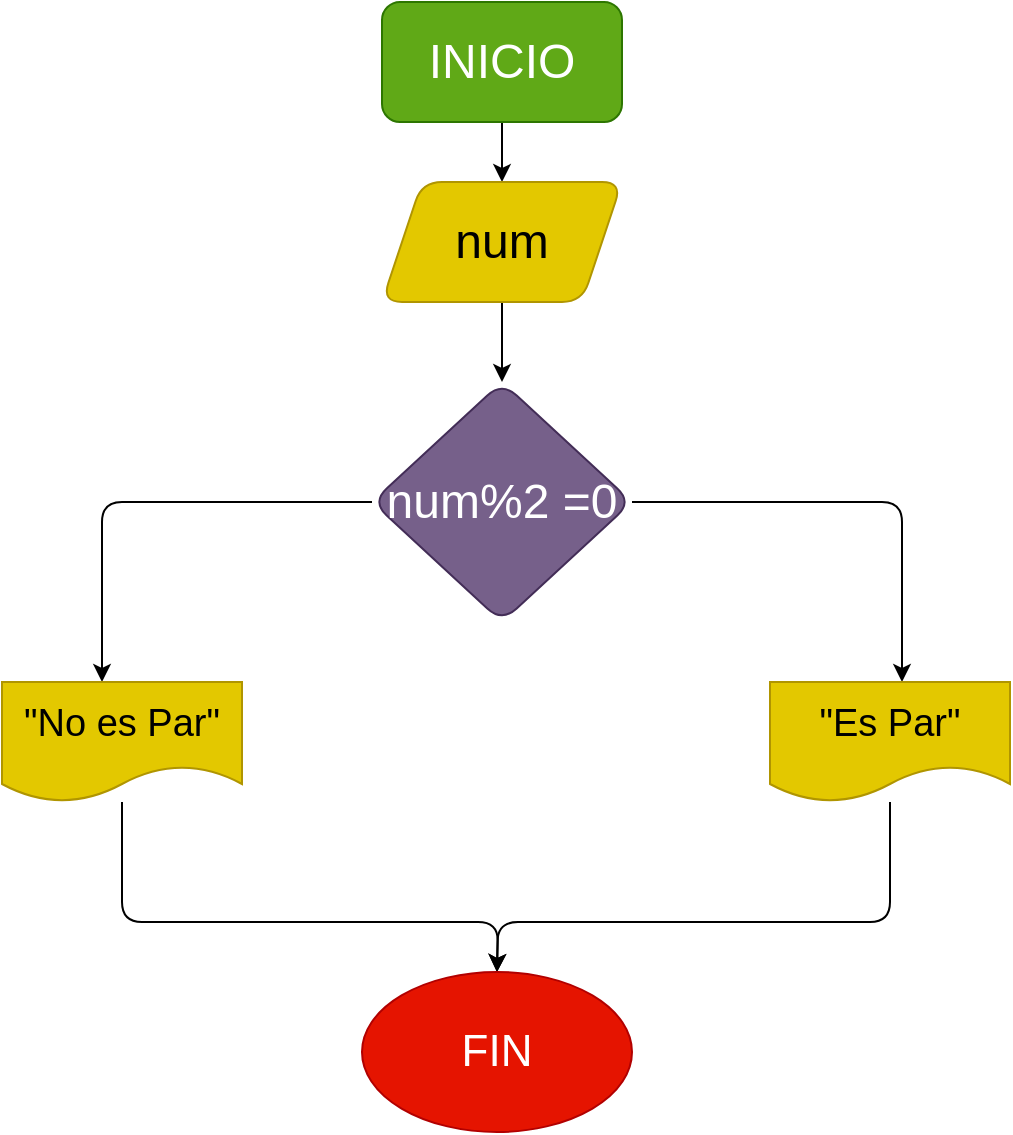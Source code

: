 <mxfile>
    <diagram id="TyMJyrPgx5ggmjXbUpAg" name="Página-1">
        <mxGraphModel dx="596" dy="457" grid="1" gridSize="10" guides="1" tooltips="1" connect="1" arrows="1" fold="1" page="1" pageScale="1" pageWidth="827" pageHeight="1169" math="0" shadow="0">
            <root>
                <mxCell id="0"/>
                <mxCell id="1" parent="0"/>
                <mxCell id="4" value="" style="edgeStyle=none;html=1;fontSize=24;" edge="1" parent="1" source="2" target="3">
                    <mxGeometry relative="1" as="geometry"/>
                </mxCell>
                <mxCell id="2" value="&lt;font style=&quot;font-size: 24px;&quot;&gt;INICIO&lt;/font&gt;" style="rounded=1;whiteSpace=wrap;html=1;fillColor=#60a917;fontColor=#ffffff;strokeColor=#2D7600;" vertex="1" parent="1">
                    <mxGeometry x="220" y="20" width="120" height="60" as="geometry"/>
                </mxCell>
                <mxCell id="6" value="" style="edgeStyle=none;html=1;fontSize=24;" edge="1" parent="1" source="3" target="5">
                    <mxGeometry relative="1" as="geometry"/>
                </mxCell>
                <mxCell id="3" value="&lt;font style=&quot;font-size: 24px;&quot;&gt;num&lt;/font&gt;" style="shape=parallelogram;perimeter=parallelogramPerimeter;whiteSpace=wrap;html=1;fixedSize=1;fillColor=#e3c800;strokeColor=#B09500;fontColor=#000000;rounded=1;" vertex="1" parent="1">
                    <mxGeometry x="220" y="110" width="120" height="60" as="geometry"/>
                </mxCell>
                <mxCell id="7" style="edgeStyle=none;html=1;exitX=0;exitY=0.5;exitDx=0;exitDy=0;fontSize=12;" edge="1" parent="1" source="5">
                    <mxGeometry relative="1" as="geometry">
                        <mxPoint x="80" y="360" as="targetPoint"/>
                        <Array as="points">
                            <mxPoint x="80" y="270"/>
                        </Array>
                    </mxGeometry>
                </mxCell>
                <mxCell id="8" style="edgeStyle=none;html=1;exitX=1;exitY=0.5;exitDx=0;exitDy=0;fontSize=12;" edge="1" parent="1" source="5">
                    <mxGeometry relative="1" as="geometry">
                        <mxPoint x="480" y="360" as="targetPoint"/>
                        <Array as="points">
                            <mxPoint x="480" y="270"/>
                        </Array>
                    </mxGeometry>
                </mxCell>
                <mxCell id="5" value="&lt;font style=&quot;font-size: 24px;&quot;&gt;num%2 =0&lt;/font&gt;" style="rhombus;whiteSpace=wrap;html=1;fillColor=#76608a;strokeColor=#432D57;fontColor=#ffffff;rounded=1;" vertex="1" parent="1">
                    <mxGeometry x="215" y="210" width="130" height="120" as="geometry"/>
                </mxCell>
                <mxCell id="13" style="edgeStyle=none;html=1;fontSize=19;entryX=0.5;entryY=0;entryDx=0;entryDy=0;" edge="1" parent="1" source="9" target="15">
                    <mxGeometry relative="1" as="geometry">
                        <mxPoint x="280" y="480" as="targetPoint"/>
                        <Array as="points">
                            <mxPoint x="90" y="480"/>
                            <mxPoint x="278" y="480"/>
                        </Array>
                    </mxGeometry>
                </mxCell>
                <mxCell id="9" value="&lt;font style=&quot;font-size: 19px;&quot;&gt;&quot;No es Par&quot;&lt;/font&gt;" style="shape=document;whiteSpace=wrap;html=1;boundedLbl=1;fontSize=12;fillColor=#e3c800;fontColor=#000000;strokeColor=#B09500;" vertex="1" parent="1">
                    <mxGeometry x="30" y="360" width="120" height="60" as="geometry"/>
                </mxCell>
                <mxCell id="14" style="edgeStyle=none;html=1;fontSize=19;entryX=0.5;entryY=0;entryDx=0;entryDy=0;" edge="1" parent="1" source="12" target="15">
                    <mxGeometry relative="1" as="geometry">
                        <mxPoint x="280" y="480" as="targetPoint"/>
                        <Array as="points">
                            <mxPoint x="474" y="480"/>
                            <mxPoint x="278" y="480"/>
                        </Array>
                    </mxGeometry>
                </mxCell>
                <mxCell id="12" value="&lt;font style=&quot;font-size: 19px;&quot;&gt;&quot;Es Par&quot;&lt;/font&gt;" style="shape=document;whiteSpace=wrap;html=1;boundedLbl=1;fontSize=12;fillColor=#e3c800;fontColor=#000000;strokeColor=#B09500;" vertex="1" parent="1">
                    <mxGeometry x="414" y="360" width="120" height="60" as="geometry"/>
                </mxCell>
                <mxCell id="15" value="&lt;font style=&quot;font-size: 22px;&quot;&gt;FIN&lt;/font&gt;" style="ellipse;whiteSpace=wrap;html=1;fontSize=19;fillColor=#e51400;fontColor=#ffffff;strokeColor=#B20000;" vertex="1" parent="1">
                    <mxGeometry x="210" y="505" width="135" height="80" as="geometry"/>
                </mxCell>
            </root>
        </mxGraphModel>
    </diagram>
</mxfile>